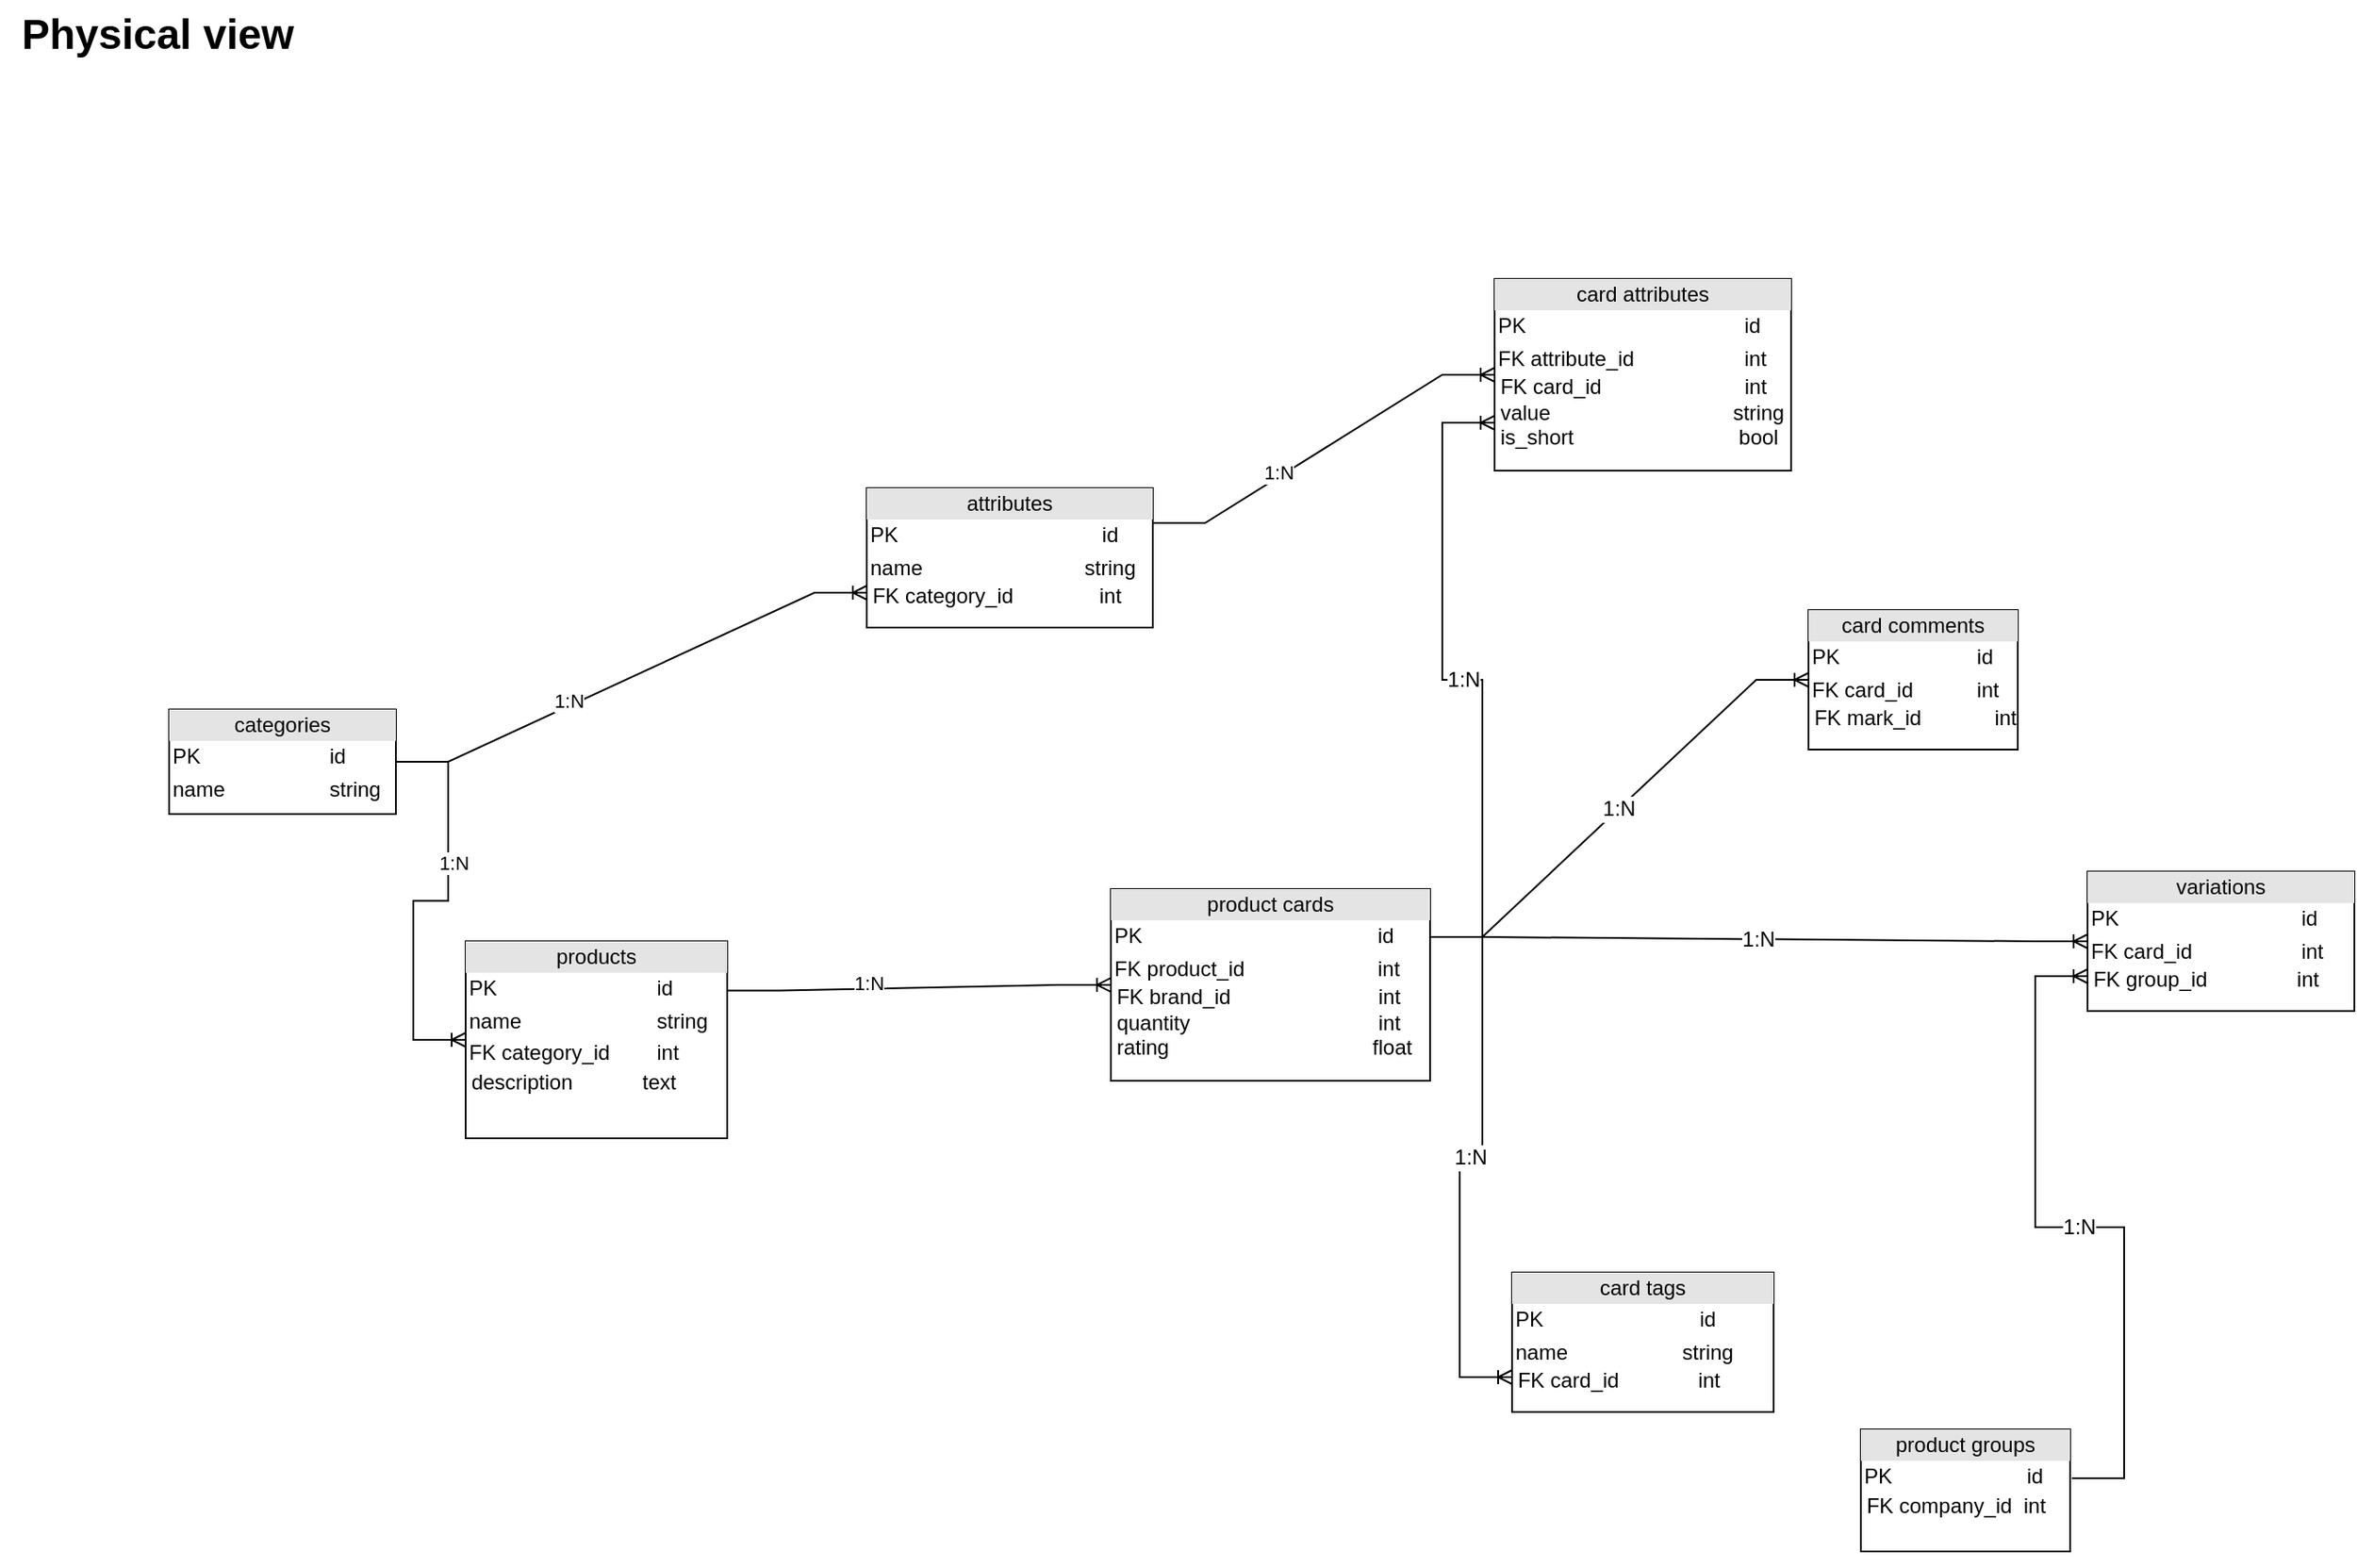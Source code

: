 <mxfile version="19.0.3" type="device"><diagram id="nevj6IgRP8anZ_fOUIry" name="Page-1"><mxGraphModel dx="2249" dy="794" grid="1" gridSize="10" guides="1" tooltips="1" connect="1" arrows="1" fold="1" page="1" pageScale="1" pageWidth="827" pageHeight="1169" math="0" shadow="0"><root><mxCell id="0"/><mxCell id="1" parent="0"/><mxCell id="iW8mWaWO1qM2WvZxo6Ai-1" value="&lt;div style=&quot;text-align: center; box-sizing: border-box; width: 100%; background: rgb(228, 228, 228); padding: 2px;&quot;&gt;products&lt;/div&gt;&lt;table style=&quot;width:100%;font-size:1em;&quot; cellpadding=&quot;2&quot; cellspacing=&quot;0&quot;&gt;&lt;tbody&gt;&lt;tr&gt;&lt;td&gt;PK&lt;/td&gt;&lt;td&gt;id&lt;/td&gt;&lt;/tr&gt;&lt;tr&gt;&lt;td&gt;name&lt;/td&gt;&lt;td&gt;string&lt;/td&gt;&lt;/tr&gt;&lt;tr&gt;&lt;td&gt;FK category_id&lt;/td&gt;&lt;td&gt;int&lt;/td&gt;&lt;/tr&gt;&lt;/tbody&gt;&lt;/table&gt;&amp;nbsp;description&amp;nbsp; &amp;nbsp; &amp;nbsp; &amp;nbsp; &amp;nbsp; &amp;nbsp; text&lt;br&gt;&amp;nbsp;&lt;span style=&quot;white-space: pre;&quot;&gt;&lt;/span&gt;" style="verticalAlign=top;align=left;overflow=fill;html=1;" parent="1" vertex="1"><mxGeometry x="-560" y="540" width="150" height="113" as="geometry"/></mxCell><mxCell id="iW8mWaWO1qM2WvZxo6Ai-2" value="&lt;div style=&quot;text-align: center; box-sizing: border-box; width: 100%; background: rgb(228, 228, 228); padding: 2px;&quot;&gt;categories&lt;/div&gt;&lt;table style=&quot;width:100%;font-size:1em;&quot; cellpadding=&quot;2&quot; cellspacing=&quot;0&quot;&gt;&lt;tbody&gt;&lt;tr&gt;&lt;td&gt;PK&lt;/td&gt;&lt;td&gt;&lt;span style=&quot;white-space: pre;&quot;&gt;&#9;&lt;/span&gt;&lt;span style=&quot;white-space: pre;&quot;&gt;&#9;&lt;/span&gt;id&lt;/td&gt;&lt;/tr&gt;&lt;tr&gt;&lt;td&gt;name&lt;/td&gt;&lt;td&gt;&lt;span style=&quot;white-space: pre;&quot;&gt;&#9;&lt;/span&gt;&lt;span style=&quot;white-space: pre;&quot;&gt;&#9;&lt;/span&gt;string&lt;/td&gt;&lt;/tr&gt;&lt;/tbody&gt;&lt;/table&gt;&lt;br&gt;&lt;br&gt;&lt;span style=&quot;&quot;&gt;&lt;/span&gt;" style="verticalAlign=top;align=left;overflow=fill;html=1;" parent="1" vertex="1"><mxGeometry x="-730" y="407" width="130" height="60" as="geometry"/></mxCell><mxCell id="iW8mWaWO1qM2WvZxo6Ai-3" value="&lt;div style=&quot;text-align: center; box-sizing: border-box; width: 100%; background: rgb(228, 228, 228); padding: 2px;&quot;&gt;product cards&lt;/div&gt;&lt;table style=&quot;width:100%;font-size:1em;&quot; cellpadding=&quot;2&quot; cellspacing=&quot;0&quot;&gt;&lt;tbody&gt;&lt;tr&gt;&lt;td&gt;PK&lt;/td&gt;&lt;td&gt;id&lt;/td&gt;&lt;/tr&gt;&lt;tr&gt;&lt;td&gt;FK product_id&lt;/td&gt;&lt;td&gt;int&lt;/td&gt;&lt;/tr&gt;&lt;/tbody&gt;&lt;/table&gt;&lt;span style=&quot;&quot;&gt;&amp;nbsp;FK brand_id&lt;span style=&quot;white-space: pre;&quot;&gt;&#9;&lt;/span&gt;&lt;span style=&quot;white-space: pre;&quot;&gt;&#9;&lt;/span&gt;&amp;nbsp; &amp;nbsp; &amp;nbsp; &amp;nbsp; &amp;nbsp; &amp;nbsp; &amp;nbsp; int&amp;nbsp;&lt;br&gt;&amp;nbsp;quantity&lt;span style=&quot;white-space: pre;&quot;&gt;&#9;&lt;/span&gt;&lt;span style=&quot;white-space: pre;&quot;&gt;&#9;&lt;/span&gt;&lt;span style=&quot;white-space: pre;&quot;&gt;&#9;&lt;/span&gt;&lt;span style=&quot;white-space: pre;&quot;&gt;&#9;&amp;nbsp;&lt;/span&gt;&amp;nbsp; &amp;nbsp; &amp;nbsp;int&lt;br&gt;&amp;nbsp;rating&lt;span style=&quot;white-space: pre;&quot;&gt;&#9;&lt;/span&gt;&lt;span style=&quot;white-space: pre;&quot;&gt;&#9;&lt;/span&gt;&lt;span style=&quot;white-space: pre;&quot;&gt;&#9;&lt;/span&gt;&amp;nbsp; &amp;nbsp; &amp;nbsp; &amp;nbsp; &amp;nbsp; &amp;nbsp; &amp;nbsp;float&lt;br&gt;&lt;/span&gt;" style="verticalAlign=top;align=left;overflow=fill;html=1;" parent="1" vertex="1"><mxGeometry x="-190" y="510" width="183" height="110" as="geometry"/></mxCell><mxCell id="iW8mWaWO1qM2WvZxo6Ai-4" value="&lt;div style=&quot;text-align: center; box-sizing: border-box; width: 100%; background: rgb(228, 228, 228); padding: 2px;&quot;&gt;attributes&lt;/div&gt;&lt;table style=&quot;width:100%;font-size:1em;&quot; cellpadding=&quot;2&quot; cellspacing=&quot;0&quot;&gt;&lt;tbody&gt;&lt;tr&gt;&lt;td&gt;PK&lt;/td&gt;&lt;td&gt;&lt;span style=&quot;white-space: pre;&quot;&gt;&#9;&lt;/span&gt;&amp;nbsp; &lt;span style=&quot;white-space: pre;&quot;&gt;&#9;&lt;/span&gt;&lt;span style=&quot;white-space: pre;&quot;&gt;&#9;&lt;/span&gt;&amp;nbsp; &amp;nbsp; &amp;nbsp;id&lt;/td&gt;&lt;/tr&gt;&lt;tr&gt;&lt;td&gt;name&lt;/td&gt;&lt;td&gt;&lt;span style=&quot;white-space: pre;&quot;&gt;&#9;&lt;/span&gt;&amp;nbsp;&lt;span style=&quot;white-space: pre;&quot;&gt;&#9;&lt;/span&gt;&amp;nbsp; &amp;nbsp; &amp;nbsp; &amp;nbsp; &amp;nbsp; string&lt;/td&gt;&lt;/tr&gt;&lt;/tbody&gt;&lt;/table&gt;&lt;span style=&quot;&quot;&gt;&amp;nbsp;FK category_id &lt;span style=&quot;white-space: pre;&quot;&gt;&#9;&lt;/span&gt;&lt;span style=&quot;white-space: pre;&quot;&gt;&#9;&lt;/span&gt;int&lt;br&gt;&lt;/span&gt;" style="verticalAlign=top;align=left;overflow=fill;html=1;" parent="1" vertex="1"><mxGeometry x="-330" y="280" width="164" height="80" as="geometry"/></mxCell><mxCell id="iW8mWaWO1qM2WvZxo6Ai-5" value="&lt;div style=&quot;text-align: center; box-sizing: border-box; width: 100%; background: rgb(228, 228, 228); padding: 2px;&quot;&gt;card attributes&lt;/div&gt;&lt;table style=&quot;width:100%;font-size:1em;&quot; cellpadding=&quot;2&quot; cellspacing=&quot;0&quot;&gt;&lt;tbody&gt;&lt;tr&gt;&lt;td&gt;PK&lt;/td&gt;&lt;td&gt;id&lt;/td&gt;&lt;/tr&gt;&lt;tr&gt;&lt;td&gt;FK attribute_id&lt;/td&gt;&lt;td&gt;int&lt;/td&gt;&lt;/tr&gt;&lt;/tbody&gt;&lt;/table&gt;&amp;nbsp;FK сard_id&lt;span style=&quot;white-space: pre;&quot;&gt;&#9;&lt;/span&gt;&lt;span style=&quot;white-space: pre;&quot;&gt;&#9;&lt;/span&gt;&amp;nbsp; &amp;nbsp; &amp;nbsp; &amp;nbsp; &amp;nbsp; &amp;nbsp;int&lt;br&gt;&lt;span style=&quot;&quot;&gt;&amp;nbsp;value&lt;span style=&quot;white-space: pre;&quot;&gt;&#9;&lt;/span&gt;&lt;span style=&quot;white-space: pre;&quot;&gt;&#9;&lt;/span&gt;&lt;span style=&quot;white-space: pre;&quot;&gt;&#9;&lt;/span&gt;&lt;span style=&quot;white-space: pre;&quot;&gt;&#9;&lt;/span&gt;&amp;nbsp;string&lt;br&gt;&amp;nbsp;is_short&lt;span style=&quot;white-space: pre;&quot;&gt;&#9;&lt;/span&gt;&lt;span style=&quot;white-space: pre;&quot;&gt;&#9;&lt;/span&gt;&lt;span style=&quot;white-space: pre;&quot;&gt;&#9;&lt;/span&gt;&lt;span style=&quot;white-space: pre;&quot;&gt;&#9;&lt;/span&gt;&amp;nbsp; bool&lt;br&gt;&amp;nbsp;&lt;br&gt;&lt;/span&gt;" style="verticalAlign=top;align=left;overflow=fill;html=1;direction=west;" parent="1" vertex="1"><mxGeometry x="30" y="160" width="170" height="110" as="geometry"/></mxCell><mxCell id="iW8mWaWO1qM2WvZxo6Ai-6" value="&lt;div style=&quot;text-align: center; box-sizing: border-box; width: 100%; background: rgb(228, 228, 228); padding: 2px;&quot;&gt;variations&lt;/div&gt;&lt;table style=&quot;width:100%;font-size:1em;&quot; cellpadding=&quot;2&quot; cellspacing=&quot;0&quot;&gt;&lt;tbody&gt;&lt;tr&gt;&lt;td&gt;PK&lt;/td&gt;&lt;td&gt;id&lt;/td&gt;&lt;/tr&gt;&lt;tr&gt;&lt;td&gt;FK card_id&lt;/td&gt;&lt;td&gt;int&lt;/td&gt;&lt;/tr&gt;&lt;/tbody&gt;&lt;/table&gt;&lt;span style=&quot;&quot;&gt;&amp;nbsp;FK group_id&lt;span style=&quot;white-space: pre;&quot;&gt;&#9;&lt;/span&gt;&lt;span style=&quot;white-space: pre;&quot;&gt;&#9;&lt;/span&gt;&amp;nbsp; &amp;nbsp; int&lt;br&gt;&lt;/span&gt;" style="verticalAlign=top;align=left;overflow=fill;html=1;" parent="1" vertex="1"><mxGeometry x="370" y="500" width="153" height="80" as="geometry"/></mxCell><mxCell id="iW8mWaWO1qM2WvZxo6Ai-7" value="&lt;div style=&quot;text-align: center; box-sizing: border-box; width: 100%; background: rgb(228, 228, 228); padding: 2px;&quot;&gt;product groups&lt;/div&gt;&lt;table style=&quot;width:100%;font-size:1em;&quot; cellpadding=&quot;2&quot; cellspacing=&quot;0&quot;&gt;&lt;tbody&gt;&lt;tr&gt;&lt;td&gt;PK&lt;/td&gt;&lt;td&gt;&amp;nbsp; &amp;nbsp;&lt;span style=&quot;white-space: pre;&quot;&gt;&#9;&lt;/span&gt;&lt;span style=&quot;white-space: pre;&quot;&gt;&#9;&lt;/span&gt;&amp;nbsp; &amp;nbsp; &amp;nbsp;id&lt;/td&gt;&lt;/tr&gt;&lt;/tbody&gt;&lt;/table&gt;&lt;span style=&quot;&quot;&gt;&amp;nbsp;FK company_id&amp;nbsp; int&lt;br&gt;&amp;nbsp;&lt;br&gt;&lt;/span&gt;" style="verticalAlign=top;align=left;overflow=fill;html=1;" parent="1" vertex="1"><mxGeometry x="240" y="820" width="120" height="70" as="geometry"/></mxCell><mxCell id="iW8mWaWO1qM2WvZxo6Ai-8" style="edgeStyle=orthogonalEdgeStyle;rounded=0;orthogonalLoop=1;jettySize=auto;html=1;exitX=0.5;exitY=1;exitDx=0;exitDy=0;" parent="1" source="iW8mWaWO1qM2WvZxo6Ai-7" target="iW8mWaWO1qM2WvZxo6Ai-7" edge="1"><mxGeometry relative="1" as="geometry"/></mxCell><mxCell id="iW8mWaWO1qM2WvZxo6Ai-9" value="&lt;div style=&quot;text-align: center; box-sizing: border-box; width: 100%; background: rgb(228, 228, 228); padding: 2px;&quot;&gt;card tags&lt;/div&gt;&lt;table style=&quot;width:100%;font-size:1em;&quot; cellpadding=&quot;2&quot; cellspacing=&quot;0&quot;&gt;&lt;tbody&gt;&lt;tr&gt;&lt;td&gt;PK&lt;/td&gt;&lt;td&gt;&lt;span style=&quot;white-space: pre;&quot;&gt;&#9;&lt;/span&gt;&lt;span style=&quot;white-space: pre;&quot;&gt;&#9;&lt;/span&gt;&amp;nbsp; &amp;nbsp;id&lt;/td&gt;&lt;/tr&gt;&lt;tr&gt;&lt;td&gt;name&lt;/td&gt;&lt;td&gt;&lt;span style=&quot;white-space: pre;&quot;&gt;&#9;&lt;/span&gt;&lt;span style=&quot;white-space: pre;&quot;&gt;&#9;&lt;/span&gt;string&lt;/td&gt;&lt;/tr&gt;&lt;/tbody&gt;&lt;/table&gt;&lt;span style=&quot;&quot;&gt;&amp;nbsp;FK card_id &lt;span style=&quot;white-space: pre;&quot;&gt;&#9;&lt;span style=&quot;white-space: pre;&quot;&gt;&#9;&lt;/span&gt;&lt;/span&gt;int&lt;br&gt;&lt;/span&gt;" style="verticalAlign=top;align=left;overflow=fill;html=1;" parent="1" vertex="1"><mxGeometry x="40" y="730" width="150" height="80" as="geometry"/></mxCell><mxCell id="iW8mWaWO1qM2WvZxo6Ai-13" value="Physical view" style="text;strokeColor=none;fillColor=none;html=1;fontSize=24;fontStyle=1;verticalAlign=middle;align=center;" parent="1" vertex="1"><mxGeometry x="-827" width="180" height="40" as="geometry"/></mxCell><mxCell id="fGZAr3gPId15eaX6aNH4-1" value="&lt;div style=&quot;text-align: center; box-sizing: border-box; width: 100%; background: rgb(228, 228, 228); padding: 2px;&quot;&gt;card comments&lt;/div&gt;&lt;table style=&quot;width:100%;font-size:1em;&quot; cellpadding=&quot;2&quot; cellspacing=&quot;0&quot;&gt;&lt;tbody&gt;&lt;tr&gt;&lt;td&gt;PK&lt;/td&gt;&lt;td&gt;id&lt;/td&gt;&lt;/tr&gt;&lt;tr&gt;&lt;td&gt;FK card_id&lt;/td&gt;&lt;td&gt;int&lt;/td&gt;&lt;/tr&gt;&lt;/tbody&gt;&lt;/table&gt;&lt;span style=&quot;&quot;&gt;&amp;nbsp;FK mark_id&lt;span style=&quot;white-space: pre;&quot;&gt;&#9;&lt;/span&gt;&lt;span style=&quot;white-space: pre;&quot;&gt;&#9;&lt;/span&gt;int&lt;br&gt;&lt;/span&gt;" style="verticalAlign=top;align=left;overflow=fill;html=1;" parent="1" vertex="1"><mxGeometry x="210" y="350" width="120" height="80" as="geometry"/></mxCell><mxCell id="9tksmoxpgB86n25fzfVR-2" value="" style="edgeStyle=entityRelationEdgeStyle;fontSize=12;html=1;endArrow=ERoneToMany;rounded=0;exitX=1;exitY=0.5;exitDx=0;exitDy=0;entryX=0;entryY=0.5;entryDx=0;entryDy=0;" parent="1" source="iW8mWaWO1qM2WvZxo6Ai-2" target="iW8mWaWO1qM2WvZxo6Ai-1" edge="1"><mxGeometry width="100" height="100" relative="1" as="geometry"><mxPoint x="-270" y="530" as="sourcePoint"/><mxPoint x="-170" y="430" as="targetPoint"/></mxGeometry></mxCell><mxCell id="9tksmoxpgB86n25fzfVR-3" value="1:N" style="edgeLabel;html=1;align=center;verticalAlign=middle;resizable=0;points=[];" parent="9tksmoxpgB86n25fzfVR-2" vertex="1" connectable="0"><mxGeometry x="-0.266" y="3" relative="1" as="geometry"><mxPoint as="offset"/></mxGeometry></mxCell><mxCell id="78ofRczjdr6yO-8EeX74-1" value="" style="edgeStyle=entityRelationEdgeStyle;fontSize=12;html=1;endArrow=ERoneToMany;rounded=0;entryX=0;entryY=0.75;entryDx=0;entryDy=0;exitX=1;exitY=0.5;exitDx=0;exitDy=0;" parent="1" source="iW8mWaWO1qM2WvZxo6Ai-2" target="iW8mWaWO1qM2WvZxo6Ai-4" edge="1"><mxGeometry width="100" height="100" relative="1" as="geometry"><mxPoint x="-530" y="370" as="sourcePoint"/><mxPoint x="-530" y="550.5" as="targetPoint"/></mxGeometry></mxCell><mxCell id="78ofRczjdr6yO-8EeX74-2" value="1:N" style="edgeLabel;html=1;align=center;verticalAlign=middle;resizable=0;points=[];" parent="78ofRczjdr6yO-8EeX74-1" vertex="1" connectable="0"><mxGeometry x="-0.266" y="3" relative="1" as="geometry"><mxPoint as="offset"/></mxGeometry></mxCell><mxCell id="78ofRczjdr6yO-8EeX74-3" value="" style="edgeStyle=entityRelationEdgeStyle;fontSize=12;html=1;endArrow=ERoneToMany;rounded=0;exitX=1;exitY=0.25;exitDx=0;exitDy=0;entryX=1;entryY=0.5;entryDx=0;entryDy=0;" parent="1" source="iW8mWaWO1qM2WvZxo6Ai-4" target="iW8mWaWO1qM2WvZxo6Ai-5" edge="1"><mxGeometry width="100" height="100" relative="1" as="geometry"><mxPoint x="-580" y="457" as="sourcePoint"/><mxPoint x="-520" y="560.5" as="targetPoint"/></mxGeometry></mxCell><mxCell id="78ofRczjdr6yO-8EeX74-4" value="1:N" style="edgeLabel;html=1;align=center;verticalAlign=middle;resizable=0;points=[];" parent="78ofRczjdr6yO-8EeX74-3" vertex="1" connectable="0"><mxGeometry x="-0.266" y="3" relative="1" as="geometry"><mxPoint as="offset"/></mxGeometry></mxCell><mxCell id="78ofRczjdr6yO-8EeX74-5" value="1:N" style="edgeStyle=entityRelationEdgeStyle;fontSize=12;html=1;endArrow=ERoneToMany;rounded=0;exitX=1;exitY=0.25;exitDx=0;exitDy=0;entryX=1;entryY=0.25;entryDx=0;entryDy=0;" parent="1" source="iW8mWaWO1qM2WvZxo6Ai-3" target="iW8mWaWO1qM2WvZxo6Ai-5" edge="1"><mxGeometry width="100" height="100" relative="1" as="geometry"><mxPoint x="90" y="480" as="sourcePoint"/><mxPoint x="190" y="380" as="targetPoint"/></mxGeometry></mxCell><mxCell id="78ofRczjdr6yO-8EeX74-7" value="" style="edgeStyle=entityRelationEdgeStyle;fontSize=12;html=1;endArrow=ERoneToMany;rounded=0;exitX=1;exitY=0.25;exitDx=0;exitDy=0;entryX=0;entryY=0.5;entryDx=0;entryDy=0;" parent="1" source="iW8mWaWO1qM2WvZxo6Ai-1" target="iW8mWaWO1qM2WvZxo6Ai-3" edge="1"><mxGeometry width="100" height="100" relative="1" as="geometry"><mxPoint x="-570" y="467" as="sourcePoint"/><mxPoint x="-510" y="570.5" as="targetPoint"/></mxGeometry></mxCell><mxCell id="78ofRczjdr6yO-8EeX74-8" value="1:N" style="edgeLabel;html=1;align=center;verticalAlign=middle;resizable=0;points=[];" parent="78ofRczjdr6yO-8EeX74-7" vertex="1" connectable="0"><mxGeometry x="-0.266" y="3" relative="1" as="geometry"><mxPoint as="offset"/></mxGeometry></mxCell><mxCell id="78ofRczjdr6yO-8EeX74-9" value="1:N" style="edgeStyle=entityRelationEdgeStyle;fontSize=12;html=1;endArrow=ERoneToMany;rounded=0;exitX=1;exitY=0.25;exitDx=0;exitDy=0;entryX=0;entryY=0.5;entryDx=0;entryDy=0;" parent="1" source="iW8mWaWO1qM2WvZxo6Ai-3" target="fGZAr3gPId15eaX6aNH4-1" edge="1"><mxGeometry width="100" height="100" relative="1" as="geometry"><mxPoint x="-7" y="563" as="sourcePoint"/><mxPoint x="50" y="282.5" as="targetPoint"/></mxGeometry></mxCell><mxCell id="78ofRczjdr6yO-8EeX74-10" value="1:N&lt;br&gt;" style="edgeStyle=entityRelationEdgeStyle;fontSize=12;html=1;endArrow=ERoneToMany;rounded=0;exitX=1;exitY=0.25;exitDx=0;exitDy=0;entryX=0;entryY=0.75;entryDx=0;entryDy=0;" parent="1" source="iW8mWaWO1qM2WvZxo6Ai-3" target="iW8mWaWO1qM2WvZxo6Ai-9" edge="1"><mxGeometry width="100" height="100" relative="1" as="geometry"><mxPoint x="180" y="620" as="sourcePoint"/><mxPoint x="280" y="520" as="targetPoint"/></mxGeometry></mxCell><mxCell id="78ofRczjdr6yO-8EeX74-11" value="1:N" style="edgeStyle=entityRelationEdgeStyle;fontSize=12;html=1;endArrow=ERoneToMany;rounded=0;exitX=1.008;exitY=0.4;exitDx=0;exitDy=0;entryX=0;entryY=0.75;entryDx=0;entryDy=0;exitPerimeter=0;" parent="1" source="iW8mWaWO1qM2WvZxo6Ai-7" target="iW8mWaWO1qM2WvZxo6Ai-6" edge="1"><mxGeometry width="100" height="100" relative="1" as="geometry"><mxPoint x="460" y="762" as="sourcePoint"/><mxPoint x="667" y="740" as="targetPoint"/></mxGeometry></mxCell><mxCell id="78ofRczjdr6yO-8EeX74-13" value="1:N" style="edgeStyle=entityRelationEdgeStyle;fontSize=12;html=1;endArrow=ERoneToMany;rounded=0;exitX=1;exitY=0.25;exitDx=0;exitDy=0;entryX=0;entryY=0.5;entryDx=0;entryDy=0;" parent="1" source="iW8mWaWO1qM2WvZxo6Ai-3" target="iW8mWaWO1qM2WvZxo6Ai-6" edge="1"><mxGeometry width="100" height="100" relative="1" as="geometry"><mxPoint x="40" y="577.5" as="sourcePoint"/><mxPoint x="247" y="555.5" as="targetPoint"/></mxGeometry></mxCell></root></mxGraphModel></diagram></mxfile>